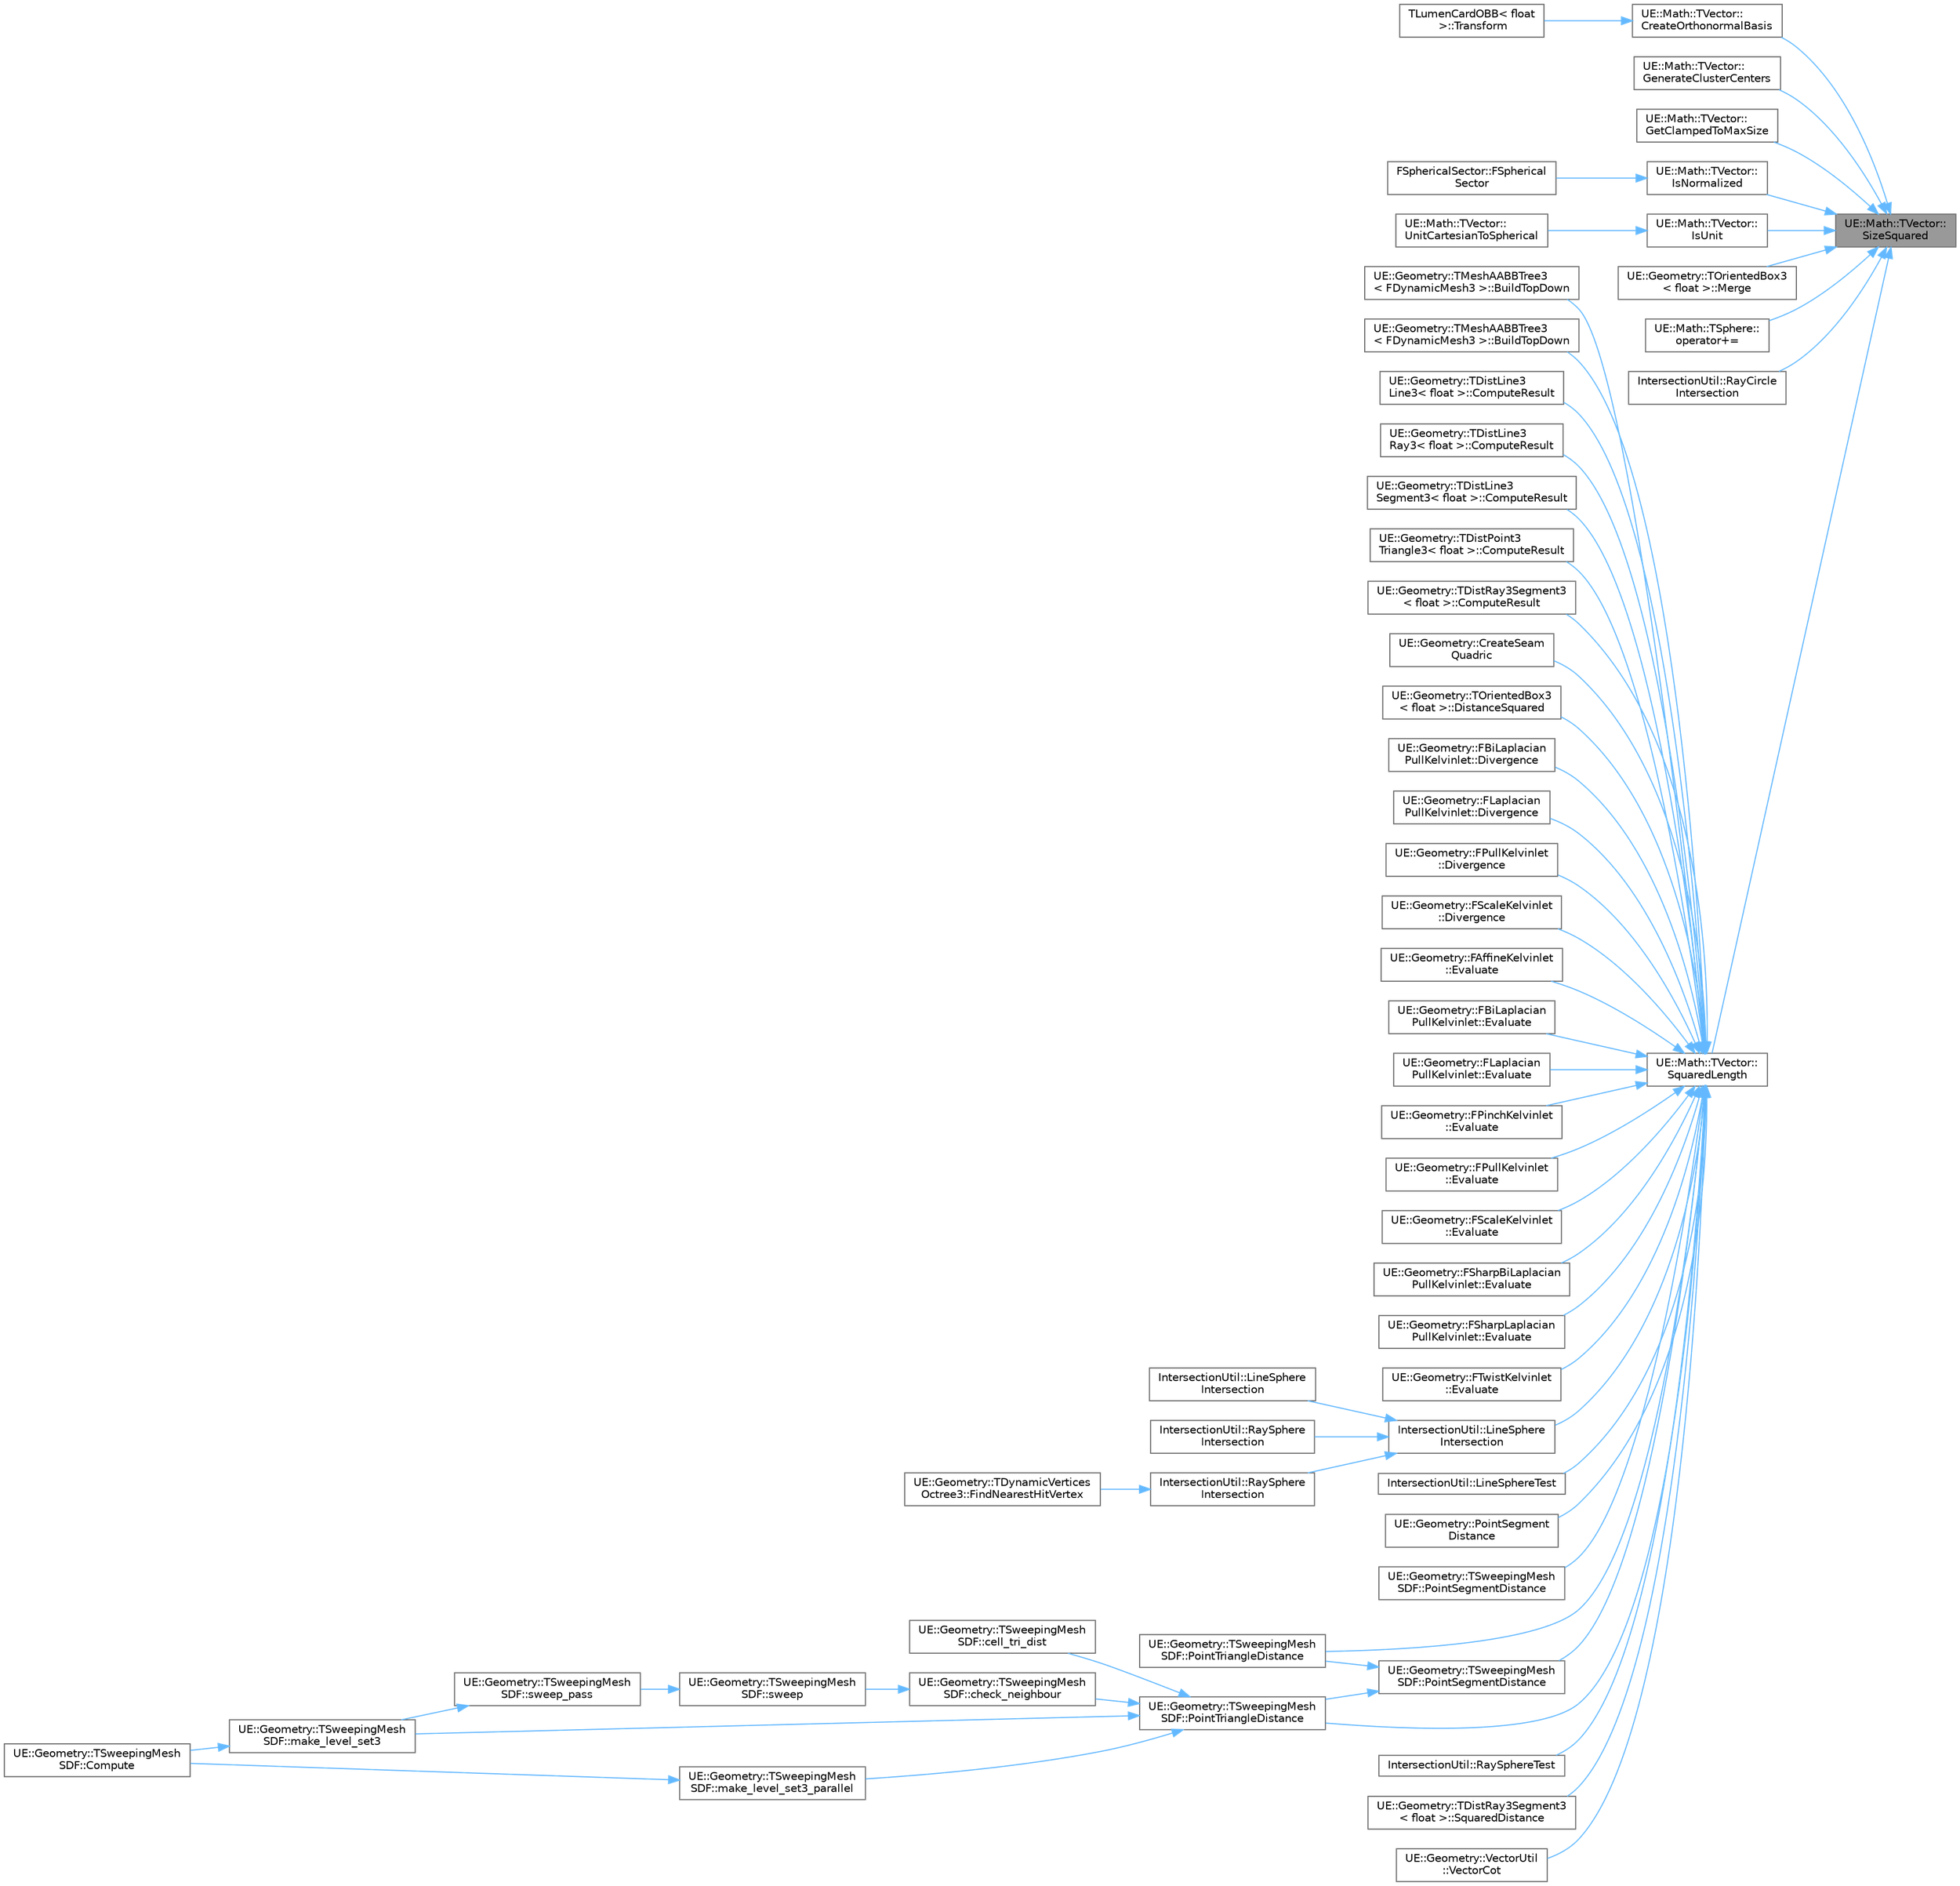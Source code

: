 digraph "UE::Math::TVector::SizeSquared"
{
 // INTERACTIVE_SVG=YES
 // LATEX_PDF_SIZE
  bgcolor="transparent";
  edge [fontname=Helvetica,fontsize=10,labelfontname=Helvetica,labelfontsize=10];
  node [fontname=Helvetica,fontsize=10,shape=box,height=0.2,width=0.4];
  rankdir="RL";
  Node1 [id="Node000001",label="UE::Math::TVector::\lSizeSquared",height=0.2,width=0.4,color="gray40", fillcolor="grey60", style="filled", fontcolor="black",tooltip="Get the squared length of this vector."];
  Node1 -> Node2 [id="edge1_Node000001_Node000002",dir="back",color="steelblue1",style="solid",tooltip=" "];
  Node2 [id="Node000002",label="UE::Math::TVector::\lCreateOrthonormalBasis",height=0.2,width=0.4,color="grey40", fillcolor="white", style="filled",URL="$de/d77/structUE_1_1Math_1_1TVector.html#ab5703950aa6cc83810ff36dfbd324d7a",tooltip="Create an orthonormal basis from a basis with at least two orthogonal vectors."];
  Node2 -> Node3 [id="edge2_Node000002_Node000003",dir="back",color="steelblue1",style="solid",tooltip=" "];
  Node3 [id="Node000003",label="TLumenCardOBB\< float\l \>::Transform",height=0.2,width=0.4,color="grey40", fillcolor="white", style="filled",URL="$dd/d8b/classTLumenCardOBB.html#aaf5e45796148ae5a24f8a45e9c8a0dbe",tooltip=" "];
  Node1 -> Node4 [id="edge3_Node000001_Node000004",dir="back",color="steelblue1",style="solid",tooltip=" "];
  Node4 [id="Node000004",label="UE::Math::TVector::\lGenerateClusterCenters",height=0.2,width=0.4,color="grey40", fillcolor="white", style="filled",URL="$de/d77/structUE_1_1Math_1_1TVector.html#a892266439f59ba5bb0525d76383e5664",tooltip="Given a current set of cluster centers, a set of points, iterate N times to move clusters to be centr..."];
  Node1 -> Node5 [id="edge4_Node000001_Node000005",dir="back",color="steelblue1",style="solid",tooltip=" "];
  Node5 [id="Node000005",label="UE::Math::TVector::\lGetClampedToMaxSize",height=0.2,width=0.4,color="grey40", fillcolor="white", style="filled",URL="$de/d77/structUE_1_1Math_1_1TVector.html#ab77df3b79dbaf4507c821cc01c53783f",tooltip="Create a copy of this vector, with its maximum magnitude clamped to MaxSize."];
  Node1 -> Node6 [id="edge5_Node000001_Node000006",dir="back",color="steelblue1",style="solid",tooltip=" "];
  Node6 [id="Node000006",label="UE::Math::TVector::\lIsNormalized",height=0.2,width=0.4,color="grey40", fillcolor="white", style="filled",URL="$de/d77/structUE_1_1Math_1_1TVector.html#abed9fe618b91ddde9cfcbbccd1777def",tooltip="Checks whether vector is normalized."];
  Node6 -> Node7 [id="edge6_Node000006_Node000007",dir="back",color="steelblue1",style="solid",tooltip=" "];
  Node7 [id="Node000007",label="FSphericalSector::FSpherical\lSector",height=0.2,width=0.4,color="grey40", fillcolor="white", style="filled",URL="$d2/d28/classFSphericalSector.html#a0f71d90c1d7697293badc03d54fee41c",tooltip="Creates and initializes a spherical sector using given parameters."];
  Node1 -> Node8 [id="edge7_Node000001_Node000008",dir="back",color="steelblue1",style="solid",tooltip=" "];
  Node8 [id="Node000008",label="UE::Math::TVector::\lIsUnit",height=0.2,width=0.4,color="grey40", fillcolor="white", style="filled",URL="$de/d77/structUE_1_1Math_1_1TVector.html#acad985572265267b53ff3118efcbb17f",tooltip="Check if the vector is of unit length, with specified tolerance."];
  Node8 -> Node9 [id="edge8_Node000008_Node000009",dir="back",color="steelblue1",style="solid",tooltip=" "];
  Node9 [id="Node000009",label="UE::Math::TVector::\lUnitCartesianToSpherical",height=0.2,width=0.4,color="grey40", fillcolor="white", style="filled",URL="$de/d77/structUE_1_1Math_1_1TVector.html#ae9aef3d380cd3f8ec1b53c380782bf0b",tooltip="Converts a Cartesian unit vector into spherical coordinates on the unit sphere."];
  Node1 -> Node10 [id="edge9_Node000001_Node000010",dir="back",color="steelblue1",style="solid",tooltip=" "];
  Node10 [id="Node000010",label="UE::Geometry::TOrientedBox3\l\< float \>::Merge",height=0.2,width=0.4,color="grey40", fillcolor="white", style="filled",URL="$df/d7f/structUE_1_1Geometry_1_1TOrientedBox3.html#a340a0515619a6b2d84e4661111f26879",tooltip=" "];
  Node1 -> Node11 [id="edge10_Node000001_Node000011",dir="back",color="steelblue1",style="solid",tooltip=" "];
  Node11 [id="Node000011",label="UE::Math::TSphere::\loperator+=",height=0.2,width=0.4,color="grey40", fillcolor="white", style="filled",URL="$d5/d1c/structUE_1_1Math_1_1TSphere.html#a1854720290a64c05105e1c98b3ad8e87",tooltip="Adds to this sphere to include a new bounding volume."];
  Node1 -> Node12 [id="edge11_Node000001_Node000012",dir="back",color="steelblue1",style="solid",tooltip=" "];
  Node12 [id="Node000012",label="IntersectionUtil::RayCircle\lIntersection",height=0.2,width=0.4,color="grey40", fillcolor="white", style="filled",URL="$dd/d8c/namespaceIntersectionUtil.html#a7591a918a4d9c84463a2b728ce95b569",tooltip="Intersect ray with circle and return intersection info (# hits, ray parameters)"];
  Node1 -> Node13 [id="edge12_Node000001_Node000013",dir="back",color="steelblue1",style="solid",tooltip=" "];
  Node13 [id="Node000013",label="UE::Math::TVector::\lSquaredLength",height=0.2,width=0.4,color="grey40", fillcolor="white", style="filled",URL="$de/d77/structUE_1_1Math_1_1TVector.html#a2ae6e1a342369e70d4ac3b6d8cdd3f15",tooltip="Get the squared length of this vector."];
  Node13 -> Node14 [id="edge13_Node000013_Node000014",dir="back",color="steelblue1",style="solid",tooltip=" "];
  Node14 [id="Node000014",label="UE::Geometry::TMeshAABBTree3\l\< FDynamicMesh3 \>::BuildTopDown",height=0.2,width=0.4,color="grey40", fillcolor="white", style="filled",URL="$dc/dc1/classUE_1_1Geometry_1_1TMeshAABBTree3.html#a4a243c6ea6cf2862d919f19c89b9a973",tooltip=" "];
  Node13 -> Node15 [id="edge14_Node000013_Node000015",dir="back",color="steelblue1",style="solid",tooltip=" "];
  Node15 [id="Node000015",label="UE::Geometry::TMeshAABBTree3\l\< FDynamicMesh3 \>::BuildTopDown",height=0.2,width=0.4,color="grey40", fillcolor="white", style="filled",URL="$dc/dc1/classUE_1_1Geometry_1_1TMeshAABBTree3.html#a2dc26e7711a380b7f8fd791feebc8530",tooltip=" "];
  Node13 -> Node16 [id="edge15_Node000013_Node000016",dir="back",color="steelblue1",style="solid",tooltip=" "];
  Node16 [id="Node000016",label="UE::Geometry::TDistLine3\lLine3\< float \>::ComputeResult",height=0.2,width=0.4,color="grey40", fillcolor="white", style="filled",URL="$d8/d1d/classUE_1_1Geometry_1_1TDistLine3Line3.html#a6ef9ad1ee61edc8b9b89c26af8a27a2e",tooltip=" "];
  Node13 -> Node17 [id="edge16_Node000013_Node000017",dir="back",color="steelblue1",style="solid",tooltip=" "];
  Node17 [id="Node000017",label="UE::Geometry::TDistLine3\lRay3\< float \>::ComputeResult",height=0.2,width=0.4,color="grey40", fillcolor="white", style="filled",URL="$df/d46/classUE_1_1Geometry_1_1TDistLine3Ray3.html#aba968d246262d90a49147bf2085f583e",tooltip=" "];
  Node13 -> Node18 [id="edge17_Node000013_Node000018",dir="back",color="steelblue1",style="solid",tooltip=" "];
  Node18 [id="Node000018",label="UE::Geometry::TDistLine3\lSegment3\< float \>::ComputeResult",height=0.2,width=0.4,color="grey40", fillcolor="white", style="filled",URL="$d3/da9/classUE_1_1Geometry_1_1TDistLine3Segment3.html#a2335e3b5463c639cc7c666538d964644",tooltip=" "];
  Node13 -> Node19 [id="edge18_Node000013_Node000019",dir="back",color="steelblue1",style="solid",tooltip=" "];
  Node19 [id="Node000019",label="UE::Geometry::TDistPoint3\lTriangle3\< float \>::ComputeResult",height=0.2,width=0.4,color="grey40", fillcolor="white", style="filled",URL="$d1/d14/classUE_1_1Geometry_1_1TDistPoint3Triangle3.html#af20d4e52b42a6afce0dafe6065e55631",tooltip=" "];
  Node13 -> Node20 [id="edge19_Node000013_Node000020",dir="back",color="steelblue1",style="solid",tooltip=" "];
  Node20 [id="Node000020",label="UE::Geometry::TDistRay3Segment3\l\< float \>::ComputeResult",height=0.2,width=0.4,color="grey40", fillcolor="white", style="filled",URL="$d4/d2c/classUE_1_1Geometry_1_1TDistRay3Segment3.html#a73d50b381391919193e5ee79e57a162e",tooltip=" "];
  Node13 -> Node21 [id="edge20_Node000013_Node000021",dir="back",color="steelblue1",style="solid",tooltip=" "];
  Node21 [id="Node000021",label="UE::Geometry::CreateSeam\lQuadric",height=0.2,width=0.4,color="grey40", fillcolor="white", style="filled",URL="$d9/d39/namespaceUE_1_1Geometry.html#a20fd04d1c2f4dd088168b7dea77ba650",tooltip="A \"Seam Quadric\" is a quadric defined with respect to the plane passing through the edge p1-p0,..."];
  Node13 -> Node22 [id="edge21_Node000013_Node000022",dir="back",color="steelblue1",style="solid",tooltip=" "];
  Node22 [id="Node000022",label="UE::Geometry::TOrientedBox3\l\< float \>::DistanceSquared",height=0.2,width=0.4,color="grey40", fillcolor="white", style="filled",URL="$df/d7f/structUE_1_1Geometry_1_1TOrientedBox3.html#a7479abf07ef94b791135de355d474293",tooltip=" "];
  Node13 -> Node23 [id="edge22_Node000013_Node000023",dir="back",color="steelblue1",style="solid",tooltip=" "];
  Node23 [id="Node000023",label="UE::Geometry::FBiLaplacian\lPullKelvinlet::Divergence",height=0.2,width=0.4,color="grey40", fillcolor="white", style="filled",URL="$da/d64/classUE_1_1Geometry_1_1FBiLaplacianPullKelvinlet.html#a5923cffe81a8077a0ed0c17418acf202",tooltip=" "];
  Node13 -> Node24 [id="edge23_Node000013_Node000024",dir="back",color="steelblue1",style="solid",tooltip=" "];
  Node24 [id="Node000024",label="UE::Geometry::FLaplacian\lPullKelvinlet::Divergence",height=0.2,width=0.4,color="grey40", fillcolor="white", style="filled",URL="$d0/dbf/classUE_1_1Geometry_1_1FLaplacianPullKelvinlet.html#af78ba37d2e430e8976fa16810f6ca9eb",tooltip=" "];
  Node13 -> Node25 [id="edge24_Node000013_Node000025",dir="back",color="steelblue1",style="solid",tooltip=" "];
  Node25 [id="Node000025",label="UE::Geometry::FPullKelvinlet\l::Divergence",height=0.2,width=0.4,color="grey40", fillcolor="white", style="filled",URL="$da/d24/classUE_1_1Geometry_1_1FPullKelvinlet.html#ada00ee44bd1d736547dae27184166b2c",tooltip=" "];
  Node13 -> Node26 [id="edge25_Node000013_Node000026",dir="back",color="steelblue1",style="solid",tooltip=" "];
  Node26 [id="Node000026",label="UE::Geometry::FScaleKelvinlet\l::Divergence",height=0.2,width=0.4,color="grey40", fillcolor="white", style="filled",URL="$d3/d03/classUE_1_1Geometry_1_1FScaleKelvinlet.html#a33895d36905c4d45b810681a0ef49c89",tooltip=" "];
  Node13 -> Node27 [id="edge26_Node000013_Node000027",dir="back",color="steelblue1",style="solid",tooltip=" "];
  Node27 [id="Node000027",label="UE::Geometry::FAffineKelvinlet\l::Evaluate",height=0.2,width=0.4,color="grey40", fillcolor="white", style="filled",URL="$d5/d96/classUE_1_1Geometry_1_1FAffineKelvinlet.html#a848d35153523651d254d001b3aa908b5",tooltip=" "];
  Node13 -> Node28 [id="edge27_Node000013_Node000028",dir="back",color="steelblue1",style="solid",tooltip=" "];
  Node28 [id="Node000028",label="UE::Geometry::FBiLaplacian\lPullKelvinlet::Evaluate",height=0.2,width=0.4,color="grey40", fillcolor="white", style="filled",URL="$da/d64/classUE_1_1Geometry_1_1FBiLaplacianPullKelvinlet.html#a721e9db5c03a03a4c58fafddf138ea02",tooltip=" "];
  Node13 -> Node29 [id="edge28_Node000013_Node000029",dir="back",color="steelblue1",style="solid",tooltip=" "];
  Node29 [id="Node000029",label="UE::Geometry::FLaplacian\lPullKelvinlet::Evaluate",height=0.2,width=0.4,color="grey40", fillcolor="white", style="filled",URL="$d0/dbf/classUE_1_1Geometry_1_1FLaplacianPullKelvinlet.html#a5a208a6f9d300ea5d9a664da1b6aa20b",tooltip=" "];
  Node13 -> Node30 [id="edge29_Node000013_Node000030",dir="back",color="steelblue1",style="solid",tooltip=" "];
  Node30 [id="Node000030",label="UE::Geometry::FPinchKelvinlet\l::Evaluate",height=0.2,width=0.4,color="grey40", fillcolor="white", style="filled",URL="$d7/d0d/classUE_1_1Geometry_1_1FPinchKelvinlet.html#a907753b7a4d4a390a74e9f8306e967ea",tooltip=" "];
  Node13 -> Node31 [id="edge30_Node000013_Node000031",dir="back",color="steelblue1",style="solid",tooltip=" "];
  Node31 [id="Node000031",label="UE::Geometry::FPullKelvinlet\l::Evaluate",height=0.2,width=0.4,color="grey40", fillcolor="white", style="filled",URL="$da/d24/classUE_1_1Geometry_1_1FPullKelvinlet.html#a9066b3dfa96b67cb4a7fceb10bc06e6c",tooltip=" "];
  Node13 -> Node32 [id="edge31_Node000013_Node000032",dir="back",color="steelblue1",style="solid",tooltip=" "];
  Node32 [id="Node000032",label="UE::Geometry::FScaleKelvinlet\l::Evaluate",height=0.2,width=0.4,color="grey40", fillcolor="white", style="filled",URL="$d3/d03/classUE_1_1Geometry_1_1FScaleKelvinlet.html#a45a397bd84670c012f99482402acf7bc",tooltip=" "];
  Node13 -> Node33 [id="edge32_Node000013_Node000033",dir="back",color="steelblue1",style="solid",tooltip=" "];
  Node33 [id="Node000033",label="UE::Geometry::FSharpBiLaplacian\lPullKelvinlet::Evaluate",height=0.2,width=0.4,color="grey40", fillcolor="white", style="filled",URL="$d3/d37/classUE_1_1Geometry_1_1FSharpBiLaplacianPullKelvinlet.html#a3cc232dd9360cf673c1d84a0cb9bed27",tooltip=" "];
  Node13 -> Node34 [id="edge33_Node000013_Node000034",dir="back",color="steelblue1",style="solid",tooltip=" "];
  Node34 [id="Node000034",label="UE::Geometry::FSharpLaplacian\lPullKelvinlet::Evaluate",height=0.2,width=0.4,color="grey40", fillcolor="white", style="filled",URL="$d9/dd7/classUE_1_1Geometry_1_1FSharpLaplacianPullKelvinlet.html#a1bb75d1d5b4c908bb8f376e722cb5282",tooltip=" "];
  Node13 -> Node35 [id="edge34_Node000013_Node000035",dir="back",color="steelblue1",style="solid",tooltip=" "];
  Node35 [id="Node000035",label="UE::Geometry::FTwistKelvinlet\l::Evaluate",height=0.2,width=0.4,color="grey40", fillcolor="white", style="filled",URL="$d4/db6/classUE_1_1Geometry_1_1FTwistKelvinlet.html#a3b8d0a2147d4c70f52a51305922ba24a",tooltip=" "];
  Node13 -> Node36 [id="edge35_Node000013_Node000036",dir="back",color="steelblue1",style="solid",tooltip=" "];
  Node36 [id="Node000036",label="IntersectionUtil::LineSphere\lIntersection",height=0.2,width=0.4,color="grey40", fillcolor="white", style="filled",URL="$dd/d8c/namespaceIntersectionUtil.html#a498a4cceb845fddb60443b7a907bafbe",tooltip="Intersect line with sphere and return intersection info (# hits, ray parameters)"];
  Node36 -> Node37 [id="edge36_Node000036_Node000037",dir="back",color="steelblue1",style="solid",tooltip=" "];
  Node37 [id="Node000037",label="IntersectionUtil::LineSphere\lIntersection",height=0.2,width=0.4,color="grey40", fillcolor="white", style="filled",URL="$dd/d8c/namespaceIntersectionUtil.html#a700b77b58100b9ca9d6dace4615c7cf6",tooltip=" "];
  Node36 -> Node38 [id="edge37_Node000036_Node000038",dir="back",color="steelblue1",style="solid",tooltip=" "];
  Node38 [id="Node000038",label="IntersectionUtil::RaySphere\lIntersection",height=0.2,width=0.4,color="grey40", fillcolor="white", style="filled",URL="$dd/d8c/namespaceIntersectionUtil.html#a49ce395c828e0423714d3407c858c41d",tooltip=" "];
  Node36 -> Node39 [id="edge38_Node000036_Node000039",dir="back",color="steelblue1",style="solid",tooltip=" "];
  Node39 [id="Node000039",label="IntersectionUtil::RaySphere\lIntersection",height=0.2,width=0.4,color="grey40", fillcolor="white", style="filled",URL="$dd/d8c/namespaceIntersectionUtil.html#af4e477ef582b211b804e9fd39cfe67a7",tooltip="Intersect ray with sphere and return intersection info (# hits, ray parameters)"];
  Node39 -> Node40 [id="edge39_Node000039_Node000040",dir="back",color="steelblue1",style="solid",tooltip=" "];
  Node40 [id="Node000040",label="UE::Geometry::TDynamicVertices\lOctree3::FindNearestHitVertex",height=0.2,width=0.4,color="grey40", fillcolor="white", style="filled",URL="$d9/dd2/classUE_1_1Geometry_1_1TDynamicVerticesOctree3.html#ae5c0d2dcf9656c7e7e2f6aefb3a9559b",tooltip="Find the nearest triangle of the VertexSource that is hit by the ray."];
  Node13 -> Node41 [id="edge40_Node000013_Node000041",dir="back",color="steelblue1",style="solid",tooltip=" "];
  Node41 [id="Node000041",label="IntersectionUtil::LineSphereTest",height=0.2,width=0.4,color="grey40", fillcolor="white", style="filled",URL="$dd/d8c/namespaceIntersectionUtil.html#ad36b12a011cbaa51516176930694254a",tooltip="Test if line intersects sphere."];
  Node13 -> Node42 [id="edge41_Node000013_Node000042",dir="back",color="steelblue1",style="solid",tooltip=" "];
  Node42 [id="Node000042",label="UE::Geometry::PointSegment\lDistance",height=0.2,width=0.4,color="grey40", fillcolor="white", style="filled",URL="$d9/d39/namespaceUE_1_1Geometry.html#af36b3c6af5fcbb4cf729328966829f59",tooltip=" "];
  Node13 -> Node43 [id="edge42_Node000013_Node000043",dir="back",color="steelblue1",style="solid",tooltip=" "];
  Node43 [id="Node000043",label="UE::Geometry::TSweepingMesh\lSDF::PointSegmentDistance",height=0.2,width=0.4,color="grey40", fillcolor="white", style="filled",URL="$dc/d4d/classUE_1_1Geometry_1_1TSweepingMeshSDF.html#a5abcb1f9482706f0bc1c75d97567408c",tooltip=" "];
  Node13 -> Node44 [id="edge43_Node000013_Node000044",dir="back",color="steelblue1",style="solid",tooltip=" "];
  Node44 [id="Node000044",label="UE::Geometry::TSweepingMesh\lSDF::PointSegmentDistance",height=0.2,width=0.4,color="grey40", fillcolor="white", style="filled",URL="$dc/d4d/classUE_1_1Geometry_1_1TSweepingMeshSDF.html#a27eed4e783b47435d30909319c4fe742",tooltip=" "];
  Node44 -> Node45 [id="edge44_Node000044_Node000045",dir="back",color="steelblue1",style="solid",tooltip=" "];
  Node45 [id="Node000045",label="UE::Geometry::TSweepingMesh\lSDF::PointTriangleDistance",height=0.2,width=0.4,color="grey40", fillcolor="white", style="filled",URL="$dc/d4d/classUE_1_1Geometry_1_1TSweepingMeshSDF.html#ac2be7fc39f9ea40887bada69f62bc2a3",tooltip=" "];
  Node44 -> Node46 [id="edge45_Node000044_Node000046",dir="back",color="steelblue1",style="solid",tooltip=" "];
  Node46 [id="Node000046",label="UE::Geometry::TSweepingMesh\lSDF::PointTriangleDistance",height=0.2,width=0.4,color="grey40", fillcolor="white", style="filled",URL="$dc/d4d/classUE_1_1Geometry_1_1TSweepingMeshSDF.html#a392fcf744961d409ba071302312b7dd7",tooltip=" "];
  Node46 -> Node47 [id="edge46_Node000046_Node000047",dir="back",color="steelblue1",style="solid",tooltip=" "];
  Node47 [id="Node000047",label="UE::Geometry::TSweepingMesh\lSDF::cell_tri_dist",height=0.2,width=0.4,color="grey40", fillcolor="white", style="filled",URL="$dc/d4d/classUE_1_1Geometry_1_1TSweepingMeshSDF.html#a3a295f009fc8274caa645f4966b2e003",tooltip=" "];
  Node46 -> Node48 [id="edge47_Node000046_Node000048",dir="back",color="steelblue1",style="solid",tooltip=" "];
  Node48 [id="Node000048",label="UE::Geometry::TSweepingMesh\lSDF::check_neighbour",height=0.2,width=0.4,color="grey40", fillcolor="white", style="filled",URL="$dc/d4d/classUE_1_1Geometry_1_1TSweepingMeshSDF.html#ad2852945ae4fb072ab3abe96f0f87f2c",tooltip=" "];
  Node48 -> Node49 [id="edge48_Node000048_Node000049",dir="back",color="steelblue1",style="solid",tooltip=" "];
  Node49 [id="Node000049",label="UE::Geometry::TSweepingMesh\lSDF::sweep",height=0.2,width=0.4,color="grey40", fillcolor="white", style="filled",URL="$dc/d4d/classUE_1_1Geometry_1_1TSweepingMeshSDF.html#acfc661f6ef20b0a794b1fc122aa1f5b6",tooltip=" "];
  Node49 -> Node50 [id="edge49_Node000049_Node000050",dir="back",color="steelblue1",style="solid",tooltip=" "];
  Node50 [id="Node000050",label="UE::Geometry::TSweepingMesh\lSDF::sweep_pass",height=0.2,width=0.4,color="grey40", fillcolor="white", style="filled",URL="$dc/d4d/classUE_1_1Geometry_1_1TSweepingMeshSDF.html#ab713bf6cea8f0cbdea6e877cab553c85",tooltip=" "];
  Node50 -> Node51 [id="edge50_Node000050_Node000051",dir="back",color="steelblue1",style="solid",tooltip=" "];
  Node51 [id="Node000051",label="UE::Geometry::TSweepingMesh\lSDF::make_level_set3",height=0.2,width=0.4,color="grey40", fillcolor="white", style="filled",URL="$dc/d4d/classUE_1_1Geometry_1_1TSweepingMeshSDF.html#ad88ad6e8438a85215b400a87339e28af",tooltip=" "];
  Node51 -> Node52 [id="edge51_Node000051_Node000052",dir="back",color="steelblue1",style="solid",tooltip=" "];
  Node52 [id="Node000052",label="UE::Geometry::TSweepingMesh\lSDF::Compute",height=0.2,width=0.4,color="grey40", fillcolor="white", style="filled",URL="$dc/d4d/classUE_1_1Geometry_1_1TSweepingMeshSDF.html#aeb546e96e9507e8391ea290f13d7b033",tooltip="Compute the SDF with exactly specified grid origin and dimensions."];
  Node46 -> Node51 [id="edge52_Node000046_Node000051",dir="back",color="steelblue1",style="solid",tooltip=" "];
  Node46 -> Node53 [id="edge53_Node000046_Node000053",dir="back",color="steelblue1",style="solid",tooltip=" "];
  Node53 [id="Node000053",label="UE::Geometry::TSweepingMesh\lSDF::make_level_set3_parallel",height=0.2,width=0.4,color="grey40", fillcolor="white", style="filled",URL="$dc/d4d/classUE_1_1Geometry_1_1TSweepingMeshSDF.html#a6cfd072007c413e1ac8439b8f77fcf88",tooltip=" "];
  Node53 -> Node52 [id="edge54_Node000053_Node000052",dir="back",color="steelblue1",style="solid",tooltip=" "];
  Node13 -> Node45 [id="edge55_Node000013_Node000045",dir="back",color="steelblue1",style="solid",tooltip=" "];
  Node13 -> Node46 [id="edge56_Node000013_Node000046",dir="back",color="steelblue1",style="solid",tooltip=" "];
  Node13 -> Node54 [id="edge57_Node000013_Node000054",dir="back",color="steelblue1",style="solid",tooltip=" "];
  Node54 [id="Node000054",label="IntersectionUtil::RaySphereTest",height=0.2,width=0.4,color="grey40", fillcolor="white", style="filled",URL="$dd/d8c/namespaceIntersectionUtil.html#a3f369765612656271536ab48a4811793",tooltip=" "];
  Node13 -> Node55 [id="edge58_Node000013_Node000055",dir="back",color="steelblue1",style="solid",tooltip=" "];
  Node55 [id="Node000055",label="UE::Geometry::TDistRay3Segment3\l\< float \>::SquaredDistance",height=0.2,width=0.4,color="grey40", fillcolor="white", style="filled",URL="$d4/d2c/classUE_1_1Geometry_1_1TDistRay3Segment3.html#a432f6394d5afb3ba875e6f3758c1a389",tooltip=" "];
  Node13 -> Node56 [id="edge59_Node000013_Node000056",dir="back",color="steelblue1",style="solid",tooltip=" "];
  Node56 [id="Node000056",label="UE::Geometry::VectorUtil\l::VectorCot",height=0.2,width=0.4,color="grey40", fillcolor="white", style="filled",URL="$d9/dcb/namespaceUE_1_1Geometry_1_1VectorUtil.html#a40ef59f7bf872ee3028e8a79c4fa0bc7",tooltip="Fast cotangent of angle between two vectors (do not have to be normalized unit vectors)."];
}
